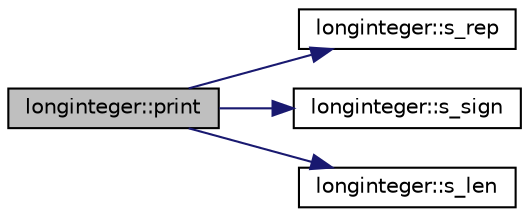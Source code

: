 digraph "longinteger::print"
{
  edge [fontname="Helvetica",fontsize="10",labelfontname="Helvetica",labelfontsize="10"];
  node [fontname="Helvetica",fontsize="10",shape=record];
  rankdir="LR";
  Node1607 [label="longinteger::print",height=0.2,width=0.4,color="black", fillcolor="grey75", style="filled", fontcolor="black"];
  Node1607 -> Node1608 [color="midnightblue",fontsize="10",style="solid",fontname="Helvetica"];
  Node1608 [label="longinteger::s_rep",height=0.2,width=0.4,color="black", fillcolor="white", style="filled",URL="$d3/d71/classlonginteger.html#ad1ec809a79c42ffe63d6c9e6dd46bff5"];
  Node1607 -> Node1609 [color="midnightblue",fontsize="10",style="solid",fontname="Helvetica"];
  Node1609 [label="longinteger::s_sign",height=0.2,width=0.4,color="black", fillcolor="white", style="filled",URL="$d3/d71/classlonginteger.html#a33f5b6c545e97635cb71670f76ed1fb3"];
  Node1607 -> Node1610 [color="midnightblue",fontsize="10",style="solid",fontname="Helvetica"];
  Node1610 [label="longinteger::s_len",height=0.2,width=0.4,color="black", fillcolor="white", style="filled",URL="$d3/d71/classlonginteger.html#a5d414ae211f4e16abd932257351c74df"];
}

